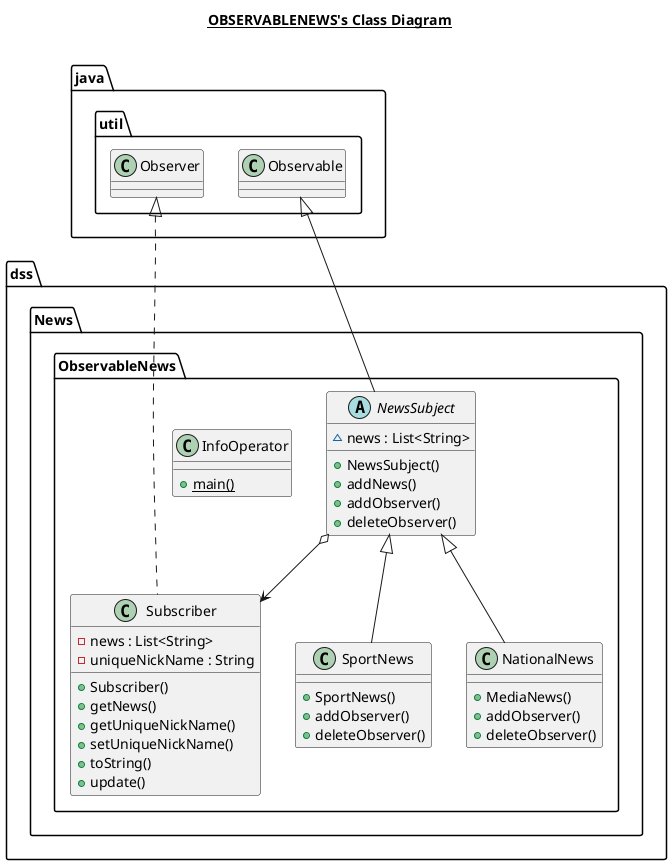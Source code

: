 @startuml

title __OBSERVABLENEWS's Class Diagram__\n

      class dss.News.ObservableNews.InfoOperator {
          {static} + main()
      }


      class dss.News.ObservableNews.NationalNews {
          + MediaNews()
          + addObserver()
          + deleteObserver()
      }

      abstract class dss.News.ObservableNews.NewsSubject {
          ~ news : List<String>
          + NewsSubject()
          + addNews()
          + addObserver()
          + deleteObserver()
      }


      class dss.News.ObservableNews.SportNews {
          + SportNews()
          + addObserver()
          + deleteObserver()
      }


      class dss.News.ObservableNews.Subscriber {
          - news : List<String>
          - uniqueNickName : String
          + Subscriber()
          + getNews()
          + getUniqueNickName()
          + setUniqueNickName()
          + toString()
          + update()
      }


  dss.News.ObservableNews.NationalNews -up-|> dss.News.ObservableNews.NewsSubject
  dss.News.ObservableNews.NewsSubject -up-|> java.util.Observable
  dss.News.ObservableNews.SportNews -up-|> dss.News.ObservableNews.NewsSubject
  dss.News.ObservableNews.Subscriber .up.|> java.util.Observer
  dss.News.ObservableNews.NewsSubject o--> dss.News.ObservableNews.Subscriber

@enduml
